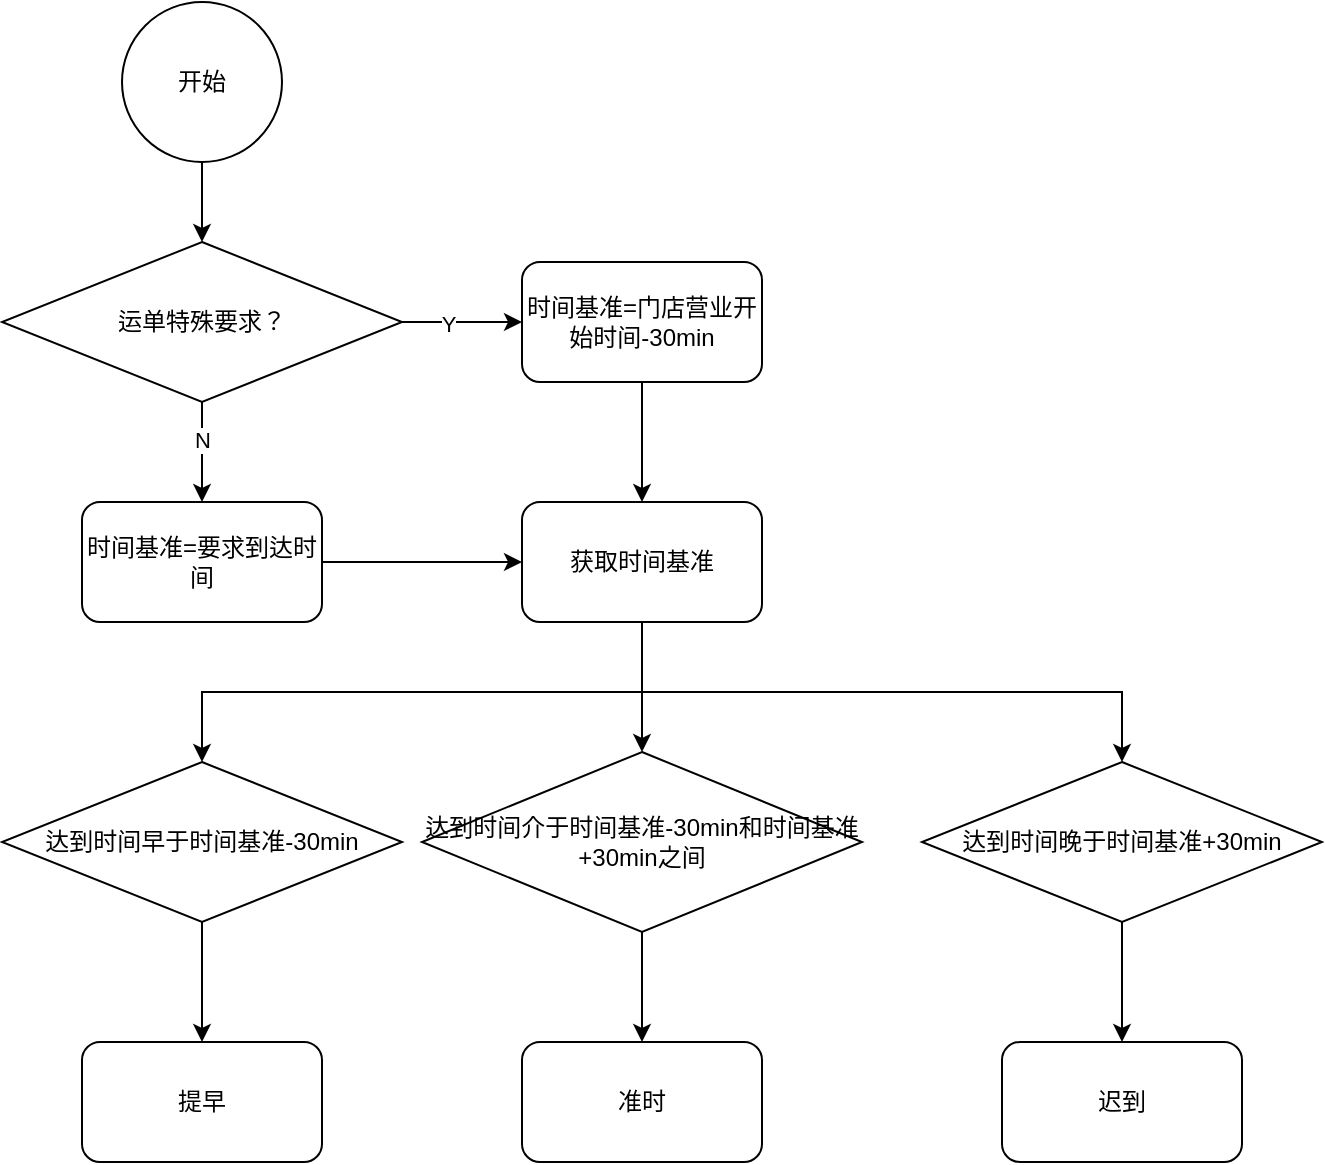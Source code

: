 <mxfile version="17.4.5" type="github">
  <diagram id="yJePkTv2cTcWfPXzqtmJ" name="Page-1">
    <mxGraphModel dx="728" dy="415" grid="1" gridSize="10" guides="1" tooltips="1" connect="1" arrows="1" fold="1" page="1" pageScale="1" pageWidth="827" pageHeight="1169" math="0" shadow="0">
      <root>
        <mxCell id="0" />
        <mxCell id="1" parent="0" />
        <mxCell id="viNOHTLU0dl9gUFhKqfI-3" style="edgeStyle=orthogonalEdgeStyle;rounded=0;orthogonalLoop=1;jettySize=auto;html=1;exitX=0.5;exitY=1;exitDx=0;exitDy=0;" parent="1" source="viNOHTLU0dl9gUFhKqfI-1" target="viNOHTLU0dl9gUFhKqfI-2" edge="1">
          <mxGeometry relative="1" as="geometry" />
        </mxCell>
        <mxCell id="viNOHTLU0dl9gUFhKqfI-1" value="开始" style="ellipse;whiteSpace=wrap;html=1;aspect=fixed;" parent="1" vertex="1">
          <mxGeometry x="120" y="80" width="80" height="80" as="geometry" />
        </mxCell>
        <mxCell id="viNOHTLU0dl9gUFhKqfI-6" style="edgeStyle=orthogonalEdgeStyle;rounded=0;orthogonalLoop=1;jettySize=auto;html=1;exitX=1;exitY=0.5;exitDx=0;exitDy=0;entryX=0;entryY=0.5;entryDx=0;entryDy=0;" parent="1" source="viNOHTLU0dl9gUFhKqfI-2" target="viNOHTLU0dl9gUFhKqfI-5" edge="1">
          <mxGeometry relative="1" as="geometry" />
        </mxCell>
        <mxCell id="viNOHTLU0dl9gUFhKqfI-8" value="Y" style="edgeLabel;html=1;align=center;verticalAlign=middle;resizable=0;points=[];" parent="viNOHTLU0dl9gUFhKqfI-6" vertex="1" connectable="0">
          <mxGeometry x="-0.233" y="-1" relative="1" as="geometry">
            <mxPoint as="offset" />
          </mxGeometry>
        </mxCell>
        <mxCell id="viNOHTLU0dl9gUFhKqfI-7" style="edgeStyle=orthogonalEdgeStyle;rounded=0;orthogonalLoop=1;jettySize=auto;html=1;exitX=0.5;exitY=1;exitDx=0;exitDy=0;entryX=0.5;entryY=0;entryDx=0;entryDy=0;" parent="1" source="viNOHTLU0dl9gUFhKqfI-2" target="viNOHTLU0dl9gUFhKqfI-4" edge="1">
          <mxGeometry relative="1" as="geometry" />
        </mxCell>
        <mxCell id="viNOHTLU0dl9gUFhKqfI-9" value="N" style="edgeLabel;html=1;align=center;verticalAlign=middle;resizable=0;points=[];" parent="viNOHTLU0dl9gUFhKqfI-7" vertex="1" connectable="0">
          <mxGeometry x="-0.24" relative="1" as="geometry">
            <mxPoint as="offset" />
          </mxGeometry>
        </mxCell>
        <mxCell id="viNOHTLU0dl9gUFhKqfI-2" value="运单特殊要求？" style="rhombus;whiteSpace=wrap;html=1;" parent="1" vertex="1">
          <mxGeometry x="60" y="200" width="200" height="80" as="geometry" />
        </mxCell>
        <mxCell id="viNOHTLU0dl9gUFhKqfI-24" style="edgeStyle=orthogonalEdgeStyle;rounded=0;orthogonalLoop=1;jettySize=auto;html=1;exitX=1;exitY=0.5;exitDx=0;exitDy=0;entryX=0;entryY=0.5;entryDx=0;entryDy=0;" parent="1" source="viNOHTLU0dl9gUFhKqfI-4" target="viNOHTLU0dl9gUFhKqfI-23" edge="1">
          <mxGeometry relative="1" as="geometry" />
        </mxCell>
        <mxCell id="viNOHTLU0dl9gUFhKqfI-4" value="&lt;span&gt;时间基准=要求到达时间&lt;br&gt;&lt;/span&gt;" style="rounded=1;whiteSpace=wrap;html=1;" parent="1" vertex="1">
          <mxGeometry x="100" y="330" width="120" height="60" as="geometry" />
        </mxCell>
        <mxCell id="viNOHTLU0dl9gUFhKqfI-25" style="edgeStyle=orthogonalEdgeStyle;rounded=0;orthogonalLoop=1;jettySize=auto;html=1;exitX=0.5;exitY=1;exitDx=0;exitDy=0;entryX=0.5;entryY=0;entryDx=0;entryDy=0;" parent="1" source="viNOHTLU0dl9gUFhKqfI-5" target="viNOHTLU0dl9gUFhKqfI-23" edge="1">
          <mxGeometry relative="1" as="geometry" />
        </mxCell>
        <mxCell id="viNOHTLU0dl9gUFhKqfI-5" value="时间基准=门店营业开始时间-30min" style="rounded=1;whiteSpace=wrap;html=1;" parent="1" vertex="1">
          <mxGeometry x="320" y="210" width="120" height="60" as="geometry" />
        </mxCell>
        <mxCell id="viNOHTLU0dl9gUFhKqfI-16" style="edgeStyle=orthogonalEdgeStyle;rounded=0;orthogonalLoop=1;jettySize=auto;html=1;exitX=0.5;exitY=1;exitDx=0;exitDy=0;entryX=0.5;entryY=0;entryDx=0;entryDy=0;" parent="1" source="viNOHTLU0dl9gUFhKqfI-14" target="viNOHTLU0dl9gUFhKqfI-15" edge="1">
          <mxGeometry relative="1" as="geometry" />
        </mxCell>
        <mxCell id="viNOHTLU0dl9gUFhKqfI-14" value="达到时间早于时间基准-30min" style="rhombus;whiteSpace=wrap;html=1;" parent="1" vertex="1">
          <mxGeometry x="60" y="460" width="200" height="80" as="geometry" />
        </mxCell>
        <mxCell id="viNOHTLU0dl9gUFhKqfI-15" value="提早" style="rounded=1;whiteSpace=wrap;html=1;" parent="1" vertex="1">
          <mxGeometry x="100" y="600" width="120" height="60" as="geometry" />
        </mxCell>
        <mxCell id="viNOHTLU0dl9gUFhKqfI-21" style="edgeStyle=orthogonalEdgeStyle;rounded=0;orthogonalLoop=1;jettySize=auto;html=1;exitX=0.5;exitY=1;exitDx=0;exitDy=0;entryX=0.5;entryY=0;entryDx=0;entryDy=0;" parent="1" source="viNOHTLU0dl9gUFhKqfI-17" target="viNOHTLU0dl9gUFhKqfI-19" edge="1">
          <mxGeometry relative="1" as="geometry" />
        </mxCell>
        <mxCell id="viNOHTLU0dl9gUFhKqfI-17" value="达到时间介于时间基准-30min和时间基准+30min之间" style="rhombus;whiteSpace=wrap;html=1;" parent="1" vertex="1">
          <mxGeometry x="270" y="455" width="220" height="90" as="geometry" />
        </mxCell>
        <mxCell id="viNOHTLU0dl9gUFhKqfI-22" style="edgeStyle=orthogonalEdgeStyle;rounded=0;orthogonalLoop=1;jettySize=auto;html=1;exitX=0.5;exitY=1;exitDx=0;exitDy=0;entryX=0.5;entryY=0;entryDx=0;entryDy=0;" parent="1" source="viNOHTLU0dl9gUFhKqfI-18" target="viNOHTLU0dl9gUFhKqfI-20" edge="1">
          <mxGeometry relative="1" as="geometry" />
        </mxCell>
        <mxCell id="viNOHTLU0dl9gUFhKqfI-18" value="达到时间晚于时间基准+30min" style="rhombus;whiteSpace=wrap;html=1;" parent="1" vertex="1">
          <mxGeometry x="520" y="460" width="200" height="80" as="geometry" />
        </mxCell>
        <mxCell id="viNOHTLU0dl9gUFhKqfI-19" value="准时" style="rounded=1;whiteSpace=wrap;html=1;" parent="1" vertex="1">
          <mxGeometry x="320" y="600" width="120" height="60" as="geometry" />
        </mxCell>
        <mxCell id="viNOHTLU0dl9gUFhKqfI-20" value="迟到" style="rounded=1;whiteSpace=wrap;html=1;" parent="1" vertex="1">
          <mxGeometry x="560" y="600" width="120" height="60" as="geometry" />
        </mxCell>
        <mxCell id="viNOHTLU0dl9gUFhKqfI-26" style="edgeStyle=orthogonalEdgeStyle;rounded=0;orthogonalLoop=1;jettySize=auto;html=1;exitX=0.5;exitY=1;exitDx=0;exitDy=0;entryX=0.5;entryY=0;entryDx=0;entryDy=0;" parent="1" source="viNOHTLU0dl9gUFhKqfI-23" target="viNOHTLU0dl9gUFhKqfI-14" edge="1">
          <mxGeometry relative="1" as="geometry" />
        </mxCell>
        <mxCell id="viNOHTLU0dl9gUFhKqfI-27" style="edgeStyle=orthogonalEdgeStyle;rounded=0;orthogonalLoop=1;jettySize=auto;html=1;exitX=0.5;exitY=1;exitDx=0;exitDy=0;" parent="1" source="viNOHTLU0dl9gUFhKqfI-23" target="viNOHTLU0dl9gUFhKqfI-17" edge="1">
          <mxGeometry relative="1" as="geometry" />
        </mxCell>
        <mxCell id="viNOHTLU0dl9gUFhKqfI-28" style="edgeStyle=orthogonalEdgeStyle;rounded=0;orthogonalLoop=1;jettySize=auto;html=1;exitX=0.5;exitY=1;exitDx=0;exitDy=0;" parent="1" source="viNOHTLU0dl9gUFhKqfI-23" target="viNOHTLU0dl9gUFhKqfI-18" edge="1">
          <mxGeometry relative="1" as="geometry" />
        </mxCell>
        <mxCell id="viNOHTLU0dl9gUFhKqfI-23" value="获取时间基准" style="rounded=1;whiteSpace=wrap;html=1;" parent="1" vertex="1">
          <mxGeometry x="320" y="330" width="120" height="60" as="geometry" />
        </mxCell>
      </root>
    </mxGraphModel>
  </diagram>
</mxfile>
